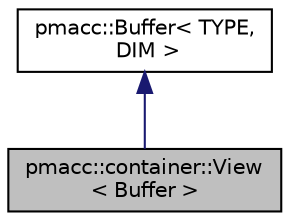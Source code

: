 digraph "pmacc::container::View&lt; Buffer &gt;"
{
 // LATEX_PDF_SIZE
  edge [fontname="Helvetica",fontsize="10",labelfontname="Helvetica",labelfontsize="10"];
  node [fontname="Helvetica",fontsize="10",shape=record];
  Node1 [label="pmacc::container::View\l\< Buffer \>",height=0.2,width=0.4,color="black", fillcolor="grey75", style="filled", fontcolor="black",tooltip="Represents a clipped area of its inherited container."];
  Node2 -> Node1 [dir="back",color="midnightblue",fontsize="10",style="solid",fontname="Helvetica"];
  Node2 [label="pmacc::Buffer\< TYPE,\l DIM \>",height=0.2,width=0.4,color="black", fillcolor="white", style="filled",URL="$classpmacc_1_1_buffer.html",tooltip="Minimal function description of a buffer,."];
}
